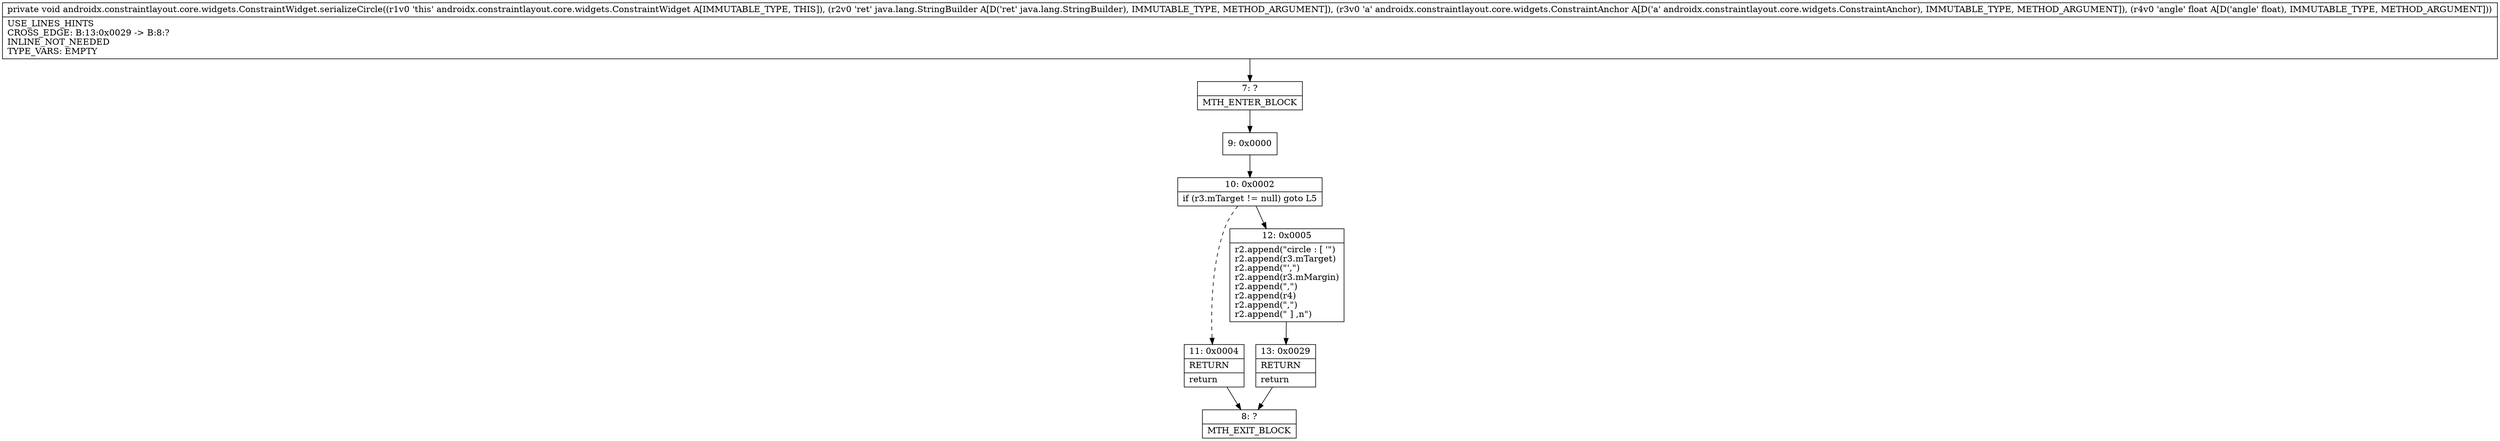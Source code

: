 digraph "CFG forandroidx.constraintlayout.core.widgets.ConstraintWidget.serializeCircle(Ljava\/lang\/StringBuilder;Landroidx\/constraintlayout\/core\/widgets\/ConstraintAnchor;F)V" {
Node_7 [shape=record,label="{7\:\ ?|MTH_ENTER_BLOCK\l}"];
Node_9 [shape=record,label="{9\:\ 0x0000}"];
Node_10 [shape=record,label="{10\:\ 0x0002|if (r3.mTarget != null) goto L5\l}"];
Node_11 [shape=record,label="{11\:\ 0x0004|RETURN\l|return\l}"];
Node_8 [shape=record,label="{8\:\ ?|MTH_EXIT_BLOCK\l}"];
Node_12 [shape=record,label="{12\:\ 0x0005|r2.append(\"circle : [ '\")\lr2.append(r3.mTarget)\lr2.append(\"',\")\lr2.append(r3.mMargin)\lr2.append(\",\")\lr2.append(r4)\lr2.append(\",\")\lr2.append(\" ] ,n\")\l}"];
Node_13 [shape=record,label="{13\:\ 0x0029|RETURN\l|return\l}"];
MethodNode[shape=record,label="{private void androidx.constraintlayout.core.widgets.ConstraintWidget.serializeCircle((r1v0 'this' androidx.constraintlayout.core.widgets.ConstraintWidget A[IMMUTABLE_TYPE, THIS]), (r2v0 'ret' java.lang.StringBuilder A[D('ret' java.lang.StringBuilder), IMMUTABLE_TYPE, METHOD_ARGUMENT]), (r3v0 'a' androidx.constraintlayout.core.widgets.ConstraintAnchor A[D('a' androidx.constraintlayout.core.widgets.ConstraintAnchor), IMMUTABLE_TYPE, METHOD_ARGUMENT]), (r4v0 'angle' float A[D('angle' float), IMMUTABLE_TYPE, METHOD_ARGUMENT]))  | USE_LINES_HINTS\lCROSS_EDGE: B:13:0x0029 \-\> B:8:?\lINLINE_NOT_NEEDED\lTYPE_VARS: EMPTY\l}"];
MethodNode -> Node_7;Node_7 -> Node_9;
Node_9 -> Node_10;
Node_10 -> Node_11[style=dashed];
Node_10 -> Node_12;
Node_11 -> Node_8;
Node_12 -> Node_13;
Node_13 -> Node_8;
}

